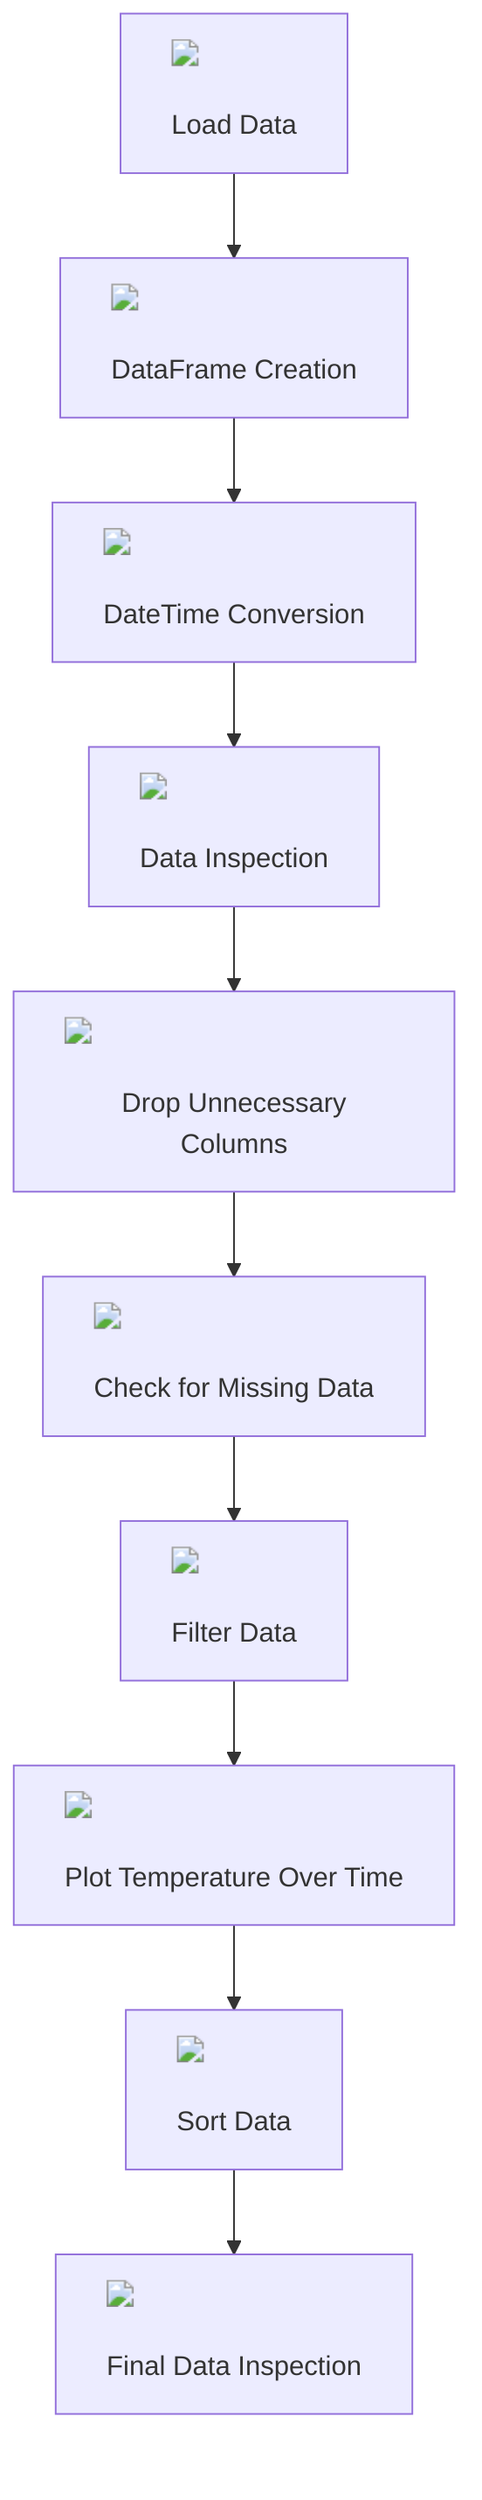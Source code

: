 flowchart TD
    A["<img src='file.svg'/> <br/> Load Data"] --> B["<img src='table.svg'/> <br/> DataFrame Creation"]
    B --> C["<img src='column_split.svg'/> <br/> DateTime Conversion"]
    C --> D["<img src='table.svg'/> <br/> Data Inspection"]
    D --> E["<img src='column_split.svg'/> <br/> Drop Unnecessary Columns"]
    E --> F["<img src='table.svg'/> <br/> Check for Missing Data"]
    F --> G["<img src='row_split.svg'/> <br/> Filter Data"]
    G --> H["<img src='lineplot_template.svg'/> <br/> Plot Temperature Over Time"]
    H --> I["<img src='scatter_plot_template.svg'/> <br/> Sort Data"]
    I --> J["<img src='table.svg'/> <br/> Final Data Inspection"]